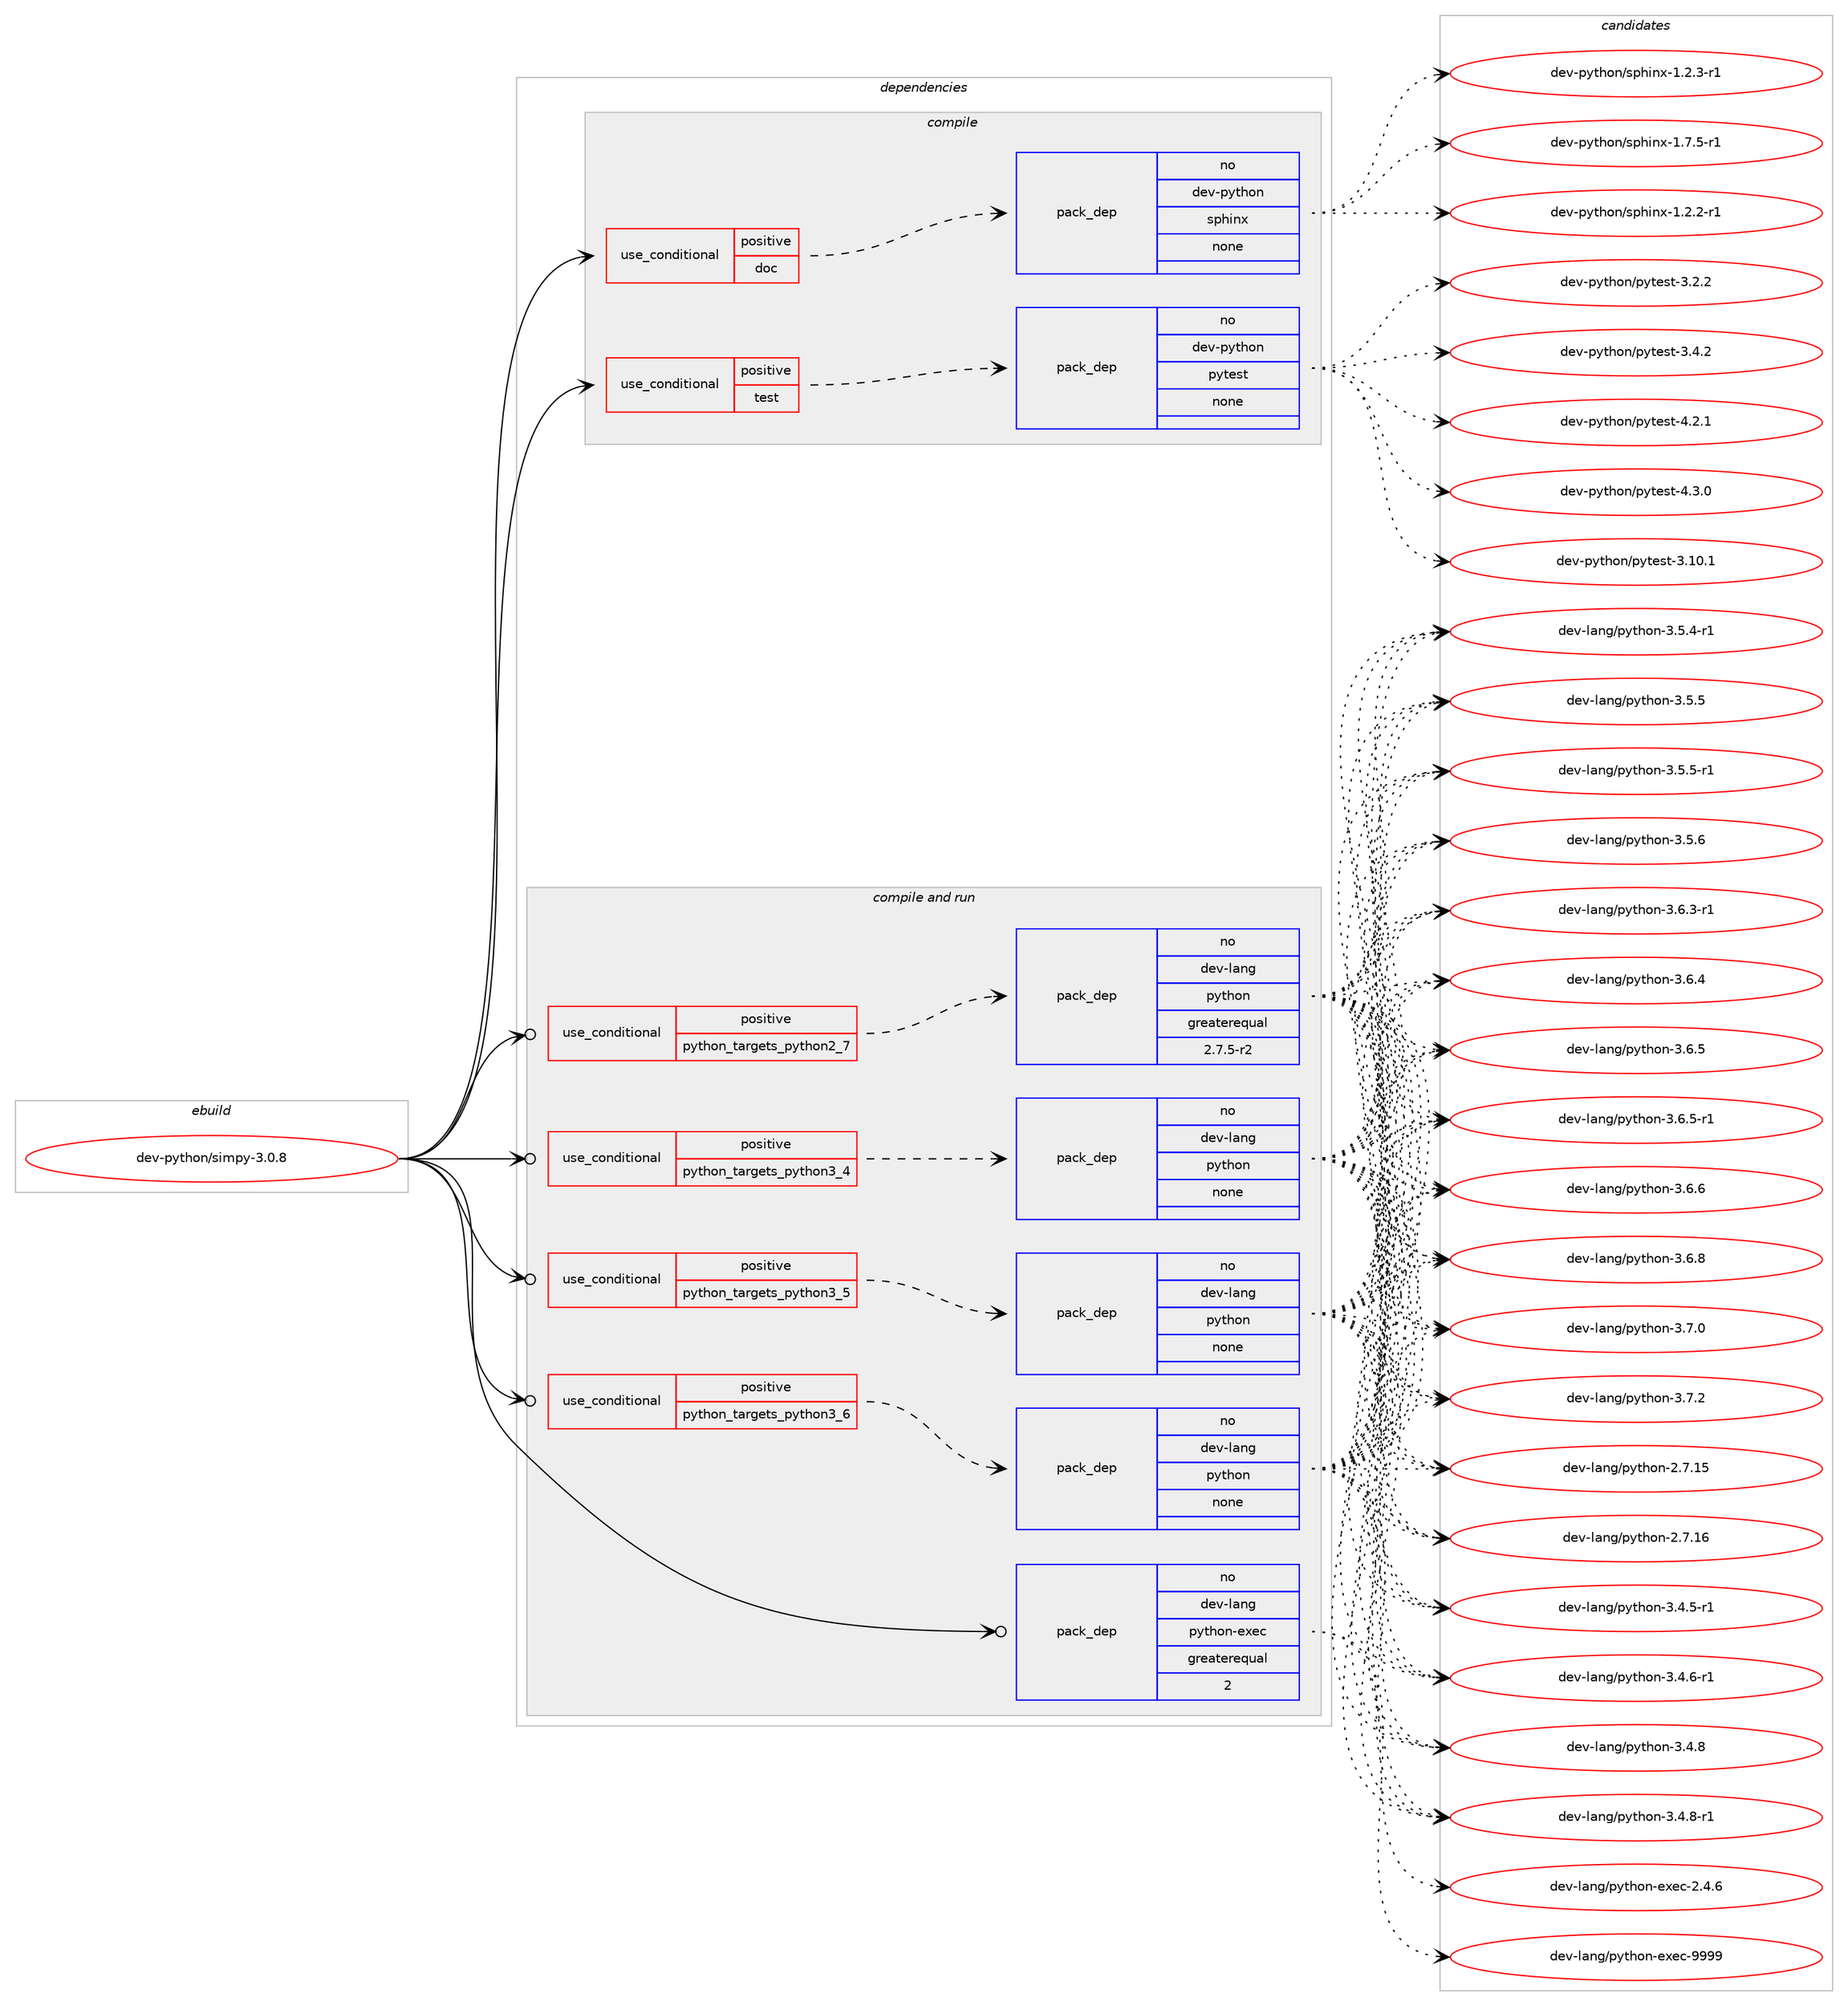 digraph prolog {

# *************
# Graph options
# *************

newrank=true;
concentrate=true;
compound=true;
graph [rankdir=LR,fontname=Helvetica,fontsize=10,ranksep=1.5];#, ranksep=2.5, nodesep=0.2];
edge  [arrowhead=vee];
node  [fontname=Helvetica,fontsize=10];

# **********
# The ebuild
# **********

subgraph cluster_leftcol {
color=gray;
rank=same;
label=<<i>ebuild</i>>;
id [label="dev-python/simpy-3.0.8", color=red, width=4, href="../dev-python/simpy-3.0.8.svg"];
}

# ****************
# The dependencies
# ****************

subgraph cluster_midcol {
color=gray;
label=<<i>dependencies</i>>;
subgraph cluster_compile {
fillcolor="#eeeeee";
style=filled;
label=<<i>compile</i>>;
subgraph cond384631 {
dependency1441257 [label=<<TABLE BORDER="0" CELLBORDER="1" CELLSPACING="0" CELLPADDING="4"><TR><TD ROWSPAN="3" CELLPADDING="10">use_conditional</TD></TR><TR><TD>positive</TD></TR><TR><TD>doc</TD></TR></TABLE>>, shape=none, color=red];
subgraph pack1033264 {
dependency1441258 [label=<<TABLE BORDER="0" CELLBORDER="1" CELLSPACING="0" CELLPADDING="4" WIDTH="220"><TR><TD ROWSPAN="6" CELLPADDING="30">pack_dep</TD></TR><TR><TD WIDTH="110">no</TD></TR><TR><TD>dev-python</TD></TR><TR><TD>sphinx</TD></TR><TR><TD>none</TD></TR><TR><TD></TD></TR></TABLE>>, shape=none, color=blue];
}
dependency1441257:e -> dependency1441258:w [weight=20,style="dashed",arrowhead="vee"];
}
id:e -> dependency1441257:w [weight=20,style="solid",arrowhead="vee"];
subgraph cond384632 {
dependency1441259 [label=<<TABLE BORDER="0" CELLBORDER="1" CELLSPACING="0" CELLPADDING="4"><TR><TD ROWSPAN="3" CELLPADDING="10">use_conditional</TD></TR><TR><TD>positive</TD></TR><TR><TD>test</TD></TR></TABLE>>, shape=none, color=red];
subgraph pack1033265 {
dependency1441260 [label=<<TABLE BORDER="0" CELLBORDER="1" CELLSPACING="0" CELLPADDING="4" WIDTH="220"><TR><TD ROWSPAN="6" CELLPADDING="30">pack_dep</TD></TR><TR><TD WIDTH="110">no</TD></TR><TR><TD>dev-python</TD></TR><TR><TD>pytest</TD></TR><TR><TD>none</TD></TR><TR><TD></TD></TR></TABLE>>, shape=none, color=blue];
}
dependency1441259:e -> dependency1441260:w [weight=20,style="dashed",arrowhead="vee"];
}
id:e -> dependency1441259:w [weight=20,style="solid",arrowhead="vee"];
}
subgraph cluster_compileandrun {
fillcolor="#eeeeee";
style=filled;
label=<<i>compile and run</i>>;
subgraph cond384633 {
dependency1441261 [label=<<TABLE BORDER="0" CELLBORDER="1" CELLSPACING="0" CELLPADDING="4"><TR><TD ROWSPAN="3" CELLPADDING="10">use_conditional</TD></TR><TR><TD>positive</TD></TR><TR><TD>python_targets_python2_7</TD></TR></TABLE>>, shape=none, color=red];
subgraph pack1033266 {
dependency1441262 [label=<<TABLE BORDER="0" CELLBORDER="1" CELLSPACING="0" CELLPADDING="4" WIDTH="220"><TR><TD ROWSPAN="6" CELLPADDING="30">pack_dep</TD></TR><TR><TD WIDTH="110">no</TD></TR><TR><TD>dev-lang</TD></TR><TR><TD>python</TD></TR><TR><TD>greaterequal</TD></TR><TR><TD>2.7.5-r2</TD></TR></TABLE>>, shape=none, color=blue];
}
dependency1441261:e -> dependency1441262:w [weight=20,style="dashed",arrowhead="vee"];
}
id:e -> dependency1441261:w [weight=20,style="solid",arrowhead="odotvee"];
subgraph cond384634 {
dependency1441263 [label=<<TABLE BORDER="0" CELLBORDER="1" CELLSPACING="0" CELLPADDING="4"><TR><TD ROWSPAN="3" CELLPADDING="10">use_conditional</TD></TR><TR><TD>positive</TD></TR><TR><TD>python_targets_python3_4</TD></TR></TABLE>>, shape=none, color=red];
subgraph pack1033267 {
dependency1441264 [label=<<TABLE BORDER="0" CELLBORDER="1" CELLSPACING="0" CELLPADDING="4" WIDTH="220"><TR><TD ROWSPAN="6" CELLPADDING="30">pack_dep</TD></TR><TR><TD WIDTH="110">no</TD></TR><TR><TD>dev-lang</TD></TR><TR><TD>python</TD></TR><TR><TD>none</TD></TR><TR><TD></TD></TR></TABLE>>, shape=none, color=blue];
}
dependency1441263:e -> dependency1441264:w [weight=20,style="dashed",arrowhead="vee"];
}
id:e -> dependency1441263:w [weight=20,style="solid",arrowhead="odotvee"];
subgraph cond384635 {
dependency1441265 [label=<<TABLE BORDER="0" CELLBORDER="1" CELLSPACING="0" CELLPADDING="4"><TR><TD ROWSPAN="3" CELLPADDING="10">use_conditional</TD></TR><TR><TD>positive</TD></TR><TR><TD>python_targets_python3_5</TD></TR></TABLE>>, shape=none, color=red];
subgraph pack1033268 {
dependency1441266 [label=<<TABLE BORDER="0" CELLBORDER="1" CELLSPACING="0" CELLPADDING="4" WIDTH="220"><TR><TD ROWSPAN="6" CELLPADDING="30">pack_dep</TD></TR><TR><TD WIDTH="110">no</TD></TR><TR><TD>dev-lang</TD></TR><TR><TD>python</TD></TR><TR><TD>none</TD></TR><TR><TD></TD></TR></TABLE>>, shape=none, color=blue];
}
dependency1441265:e -> dependency1441266:w [weight=20,style="dashed",arrowhead="vee"];
}
id:e -> dependency1441265:w [weight=20,style="solid",arrowhead="odotvee"];
subgraph cond384636 {
dependency1441267 [label=<<TABLE BORDER="0" CELLBORDER="1" CELLSPACING="0" CELLPADDING="4"><TR><TD ROWSPAN="3" CELLPADDING="10">use_conditional</TD></TR><TR><TD>positive</TD></TR><TR><TD>python_targets_python3_6</TD></TR></TABLE>>, shape=none, color=red];
subgraph pack1033269 {
dependency1441268 [label=<<TABLE BORDER="0" CELLBORDER="1" CELLSPACING="0" CELLPADDING="4" WIDTH="220"><TR><TD ROWSPAN="6" CELLPADDING="30">pack_dep</TD></TR><TR><TD WIDTH="110">no</TD></TR><TR><TD>dev-lang</TD></TR><TR><TD>python</TD></TR><TR><TD>none</TD></TR><TR><TD></TD></TR></TABLE>>, shape=none, color=blue];
}
dependency1441267:e -> dependency1441268:w [weight=20,style="dashed",arrowhead="vee"];
}
id:e -> dependency1441267:w [weight=20,style="solid",arrowhead="odotvee"];
subgraph pack1033270 {
dependency1441269 [label=<<TABLE BORDER="0" CELLBORDER="1" CELLSPACING="0" CELLPADDING="4" WIDTH="220"><TR><TD ROWSPAN="6" CELLPADDING="30">pack_dep</TD></TR><TR><TD WIDTH="110">no</TD></TR><TR><TD>dev-lang</TD></TR><TR><TD>python-exec</TD></TR><TR><TD>greaterequal</TD></TR><TR><TD>2</TD></TR></TABLE>>, shape=none, color=blue];
}
id:e -> dependency1441269:w [weight=20,style="solid",arrowhead="odotvee"];
}
subgraph cluster_run {
fillcolor="#eeeeee";
style=filled;
label=<<i>run</i>>;
}
}

# **************
# The candidates
# **************

subgraph cluster_choices {
rank=same;
color=gray;
label=<<i>candidates</i>>;

subgraph choice1033264 {
color=black;
nodesep=1;
choice10010111845112121116104111110471151121041051101204549465046504511449 [label="dev-python/sphinx-1.2.2-r1", color=red, width=4,href="../dev-python/sphinx-1.2.2-r1.svg"];
choice10010111845112121116104111110471151121041051101204549465046514511449 [label="dev-python/sphinx-1.2.3-r1", color=red, width=4,href="../dev-python/sphinx-1.2.3-r1.svg"];
choice10010111845112121116104111110471151121041051101204549465546534511449 [label="dev-python/sphinx-1.7.5-r1", color=red, width=4,href="../dev-python/sphinx-1.7.5-r1.svg"];
dependency1441258:e -> choice10010111845112121116104111110471151121041051101204549465046504511449:w [style=dotted,weight="100"];
dependency1441258:e -> choice10010111845112121116104111110471151121041051101204549465046514511449:w [style=dotted,weight="100"];
dependency1441258:e -> choice10010111845112121116104111110471151121041051101204549465546534511449:w [style=dotted,weight="100"];
}
subgraph choice1033265 {
color=black;
nodesep=1;
choice100101118451121211161041111104711212111610111511645514649484649 [label="dev-python/pytest-3.10.1", color=red, width=4,href="../dev-python/pytest-3.10.1.svg"];
choice1001011184511212111610411111047112121116101115116455146504650 [label="dev-python/pytest-3.2.2", color=red, width=4,href="../dev-python/pytest-3.2.2.svg"];
choice1001011184511212111610411111047112121116101115116455146524650 [label="dev-python/pytest-3.4.2", color=red, width=4,href="../dev-python/pytest-3.4.2.svg"];
choice1001011184511212111610411111047112121116101115116455246504649 [label="dev-python/pytest-4.2.1", color=red, width=4,href="../dev-python/pytest-4.2.1.svg"];
choice1001011184511212111610411111047112121116101115116455246514648 [label="dev-python/pytest-4.3.0", color=red, width=4,href="../dev-python/pytest-4.3.0.svg"];
dependency1441260:e -> choice100101118451121211161041111104711212111610111511645514649484649:w [style=dotted,weight="100"];
dependency1441260:e -> choice1001011184511212111610411111047112121116101115116455146504650:w [style=dotted,weight="100"];
dependency1441260:e -> choice1001011184511212111610411111047112121116101115116455146524650:w [style=dotted,weight="100"];
dependency1441260:e -> choice1001011184511212111610411111047112121116101115116455246504649:w [style=dotted,weight="100"];
dependency1441260:e -> choice1001011184511212111610411111047112121116101115116455246514648:w [style=dotted,weight="100"];
}
subgraph choice1033266 {
color=black;
nodesep=1;
choice10010111845108971101034711212111610411111045504655464953 [label="dev-lang/python-2.7.15", color=red, width=4,href="../dev-lang/python-2.7.15.svg"];
choice10010111845108971101034711212111610411111045504655464954 [label="dev-lang/python-2.7.16", color=red, width=4,href="../dev-lang/python-2.7.16.svg"];
choice1001011184510897110103471121211161041111104551465246534511449 [label="dev-lang/python-3.4.5-r1", color=red, width=4,href="../dev-lang/python-3.4.5-r1.svg"];
choice1001011184510897110103471121211161041111104551465246544511449 [label="dev-lang/python-3.4.6-r1", color=red, width=4,href="../dev-lang/python-3.4.6-r1.svg"];
choice100101118451089711010347112121116104111110455146524656 [label="dev-lang/python-3.4.8", color=red, width=4,href="../dev-lang/python-3.4.8.svg"];
choice1001011184510897110103471121211161041111104551465246564511449 [label="dev-lang/python-3.4.8-r1", color=red, width=4,href="../dev-lang/python-3.4.8-r1.svg"];
choice1001011184510897110103471121211161041111104551465346524511449 [label="dev-lang/python-3.5.4-r1", color=red, width=4,href="../dev-lang/python-3.5.4-r1.svg"];
choice100101118451089711010347112121116104111110455146534653 [label="dev-lang/python-3.5.5", color=red, width=4,href="../dev-lang/python-3.5.5.svg"];
choice1001011184510897110103471121211161041111104551465346534511449 [label="dev-lang/python-3.5.5-r1", color=red, width=4,href="../dev-lang/python-3.5.5-r1.svg"];
choice100101118451089711010347112121116104111110455146534654 [label="dev-lang/python-3.5.6", color=red, width=4,href="../dev-lang/python-3.5.6.svg"];
choice1001011184510897110103471121211161041111104551465446514511449 [label="dev-lang/python-3.6.3-r1", color=red, width=4,href="../dev-lang/python-3.6.3-r1.svg"];
choice100101118451089711010347112121116104111110455146544652 [label="dev-lang/python-3.6.4", color=red, width=4,href="../dev-lang/python-3.6.4.svg"];
choice100101118451089711010347112121116104111110455146544653 [label="dev-lang/python-3.6.5", color=red, width=4,href="../dev-lang/python-3.6.5.svg"];
choice1001011184510897110103471121211161041111104551465446534511449 [label="dev-lang/python-3.6.5-r1", color=red, width=4,href="../dev-lang/python-3.6.5-r1.svg"];
choice100101118451089711010347112121116104111110455146544654 [label="dev-lang/python-3.6.6", color=red, width=4,href="../dev-lang/python-3.6.6.svg"];
choice100101118451089711010347112121116104111110455146544656 [label="dev-lang/python-3.6.8", color=red, width=4,href="../dev-lang/python-3.6.8.svg"];
choice100101118451089711010347112121116104111110455146554648 [label="dev-lang/python-3.7.0", color=red, width=4,href="../dev-lang/python-3.7.0.svg"];
choice100101118451089711010347112121116104111110455146554650 [label="dev-lang/python-3.7.2", color=red, width=4,href="../dev-lang/python-3.7.2.svg"];
dependency1441262:e -> choice10010111845108971101034711212111610411111045504655464953:w [style=dotted,weight="100"];
dependency1441262:e -> choice10010111845108971101034711212111610411111045504655464954:w [style=dotted,weight="100"];
dependency1441262:e -> choice1001011184510897110103471121211161041111104551465246534511449:w [style=dotted,weight="100"];
dependency1441262:e -> choice1001011184510897110103471121211161041111104551465246544511449:w [style=dotted,weight="100"];
dependency1441262:e -> choice100101118451089711010347112121116104111110455146524656:w [style=dotted,weight="100"];
dependency1441262:e -> choice1001011184510897110103471121211161041111104551465246564511449:w [style=dotted,weight="100"];
dependency1441262:e -> choice1001011184510897110103471121211161041111104551465346524511449:w [style=dotted,weight="100"];
dependency1441262:e -> choice100101118451089711010347112121116104111110455146534653:w [style=dotted,weight="100"];
dependency1441262:e -> choice1001011184510897110103471121211161041111104551465346534511449:w [style=dotted,weight="100"];
dependency1441262:e -> choice100101118451089711010347112121116104111110455146534654:w [style=dotted,weight="100"];
dependency1441262:e -> choice1001011184510897110103471121211161041111104551465446514511449:w [style=dotted,weight="100"];
dependency1441262:e -> choice100101118451089711010347112121116104111110455146544652:w [style=dotted,weight="100"];
dependency1441262:e -> choice100101118451089711010347112121116104111110455146544653:w [style=dotted,weight="100"];
dependency1441262:e -> choice1001011184510897110103471121211161041111104551465446534511449:w [style=dotted,weight="100"];
dependency1441262:e -> choice100101118451089711010347112121116104111110455146544654:w [style=dotted,weight="100"];
dependency1441262:e -> choice100101118451089711010347112121116104111110455146544656:w [style=dotted,weight="100"];
dependency1441262:e -> choice100101118451089711010347112121116104111110455146554648:w [style=dotted,weight="100"];
dependency1441262:e -> choice100101118451089711010347112121116104111110455146554650:w [style=dotted,weight="100"];
}
subgraph choice1033267 {
color=black;
nodesep=1;
choice10010111845108971101034711212111610411111045504655464953 [label="dev-lang/python-2.7.15", color=red, width=4,href="../dev-lang/python-2.7.15.svg"];
choice10010111845108971101034711212111610411111045504655464954 [label="dev-lang/python-2.7.16", color=red, width=4,href="../dev-lang/python-2.7.16.svg"];
choice1001011184510897110103471121211161041111104551465246534511449 [label="dev-lang/python-3.4.5-r1", color=red, width=4,href="../dev-lang/python-3.4.5-r1.svg"];
choice1001011184510897110103471121211161041111104551465246544511449 [label="dev-lang/python-3.4.6-r1", color=red, width=4,href="../dev-lang/python-3.4.6-r1.svg"];
choice100101118451089711010347112121116104111110455146524656 [label="dev-lang/python-3.4.8", color=red, width=4,href="../dev-lang/python-3.4.8.svg"];
choice1001011184510897110103471121211161041111104551465246564511449 [label="dev-lang/python-3.4.8-r1", color=red, width=4,href="../dev-lang/python-3.4.8-r1.svg"];
choice1001011184510897110103471121211161041111104551465346524511449 [label="dev-lang/python-3.5.4-r1", color=red, width=4,href="../dev-lang/python-3.5.4-r1.svg"];
choice100101118451089711010347112121116104111110455146534653 [label="dev-lang/python-3.5.5", color=red, width=4,href="../dev-lang/python-3.5.5.svg"];
choice1001011184510897110103471121211161041111104551465346534511449 [label="dev-lang/python-3.5.5-r1", color=red, width=4,href="../dev-lang/python-3.5.5-r1.svg"];
choice100101118451089711010347112121116104111110455146534654 [label="dev-lang/python-3.5.6", color=red, width=4,href="../dev-lang/python-3.5.6.svg"];
choice1001011184510897110103471121211161041111104551465446514511449 [label="dev-lang/python-3.6.3-r1", color=red, width=4,href="../dev-lang/python-3.6.3-r1.svg"];
choice100101118451089711010347112121116104111110455146544652 [label="dev-lang/python-3.6.4", color=red, width=4,href="../dev-lang/python-3.6.4.svg"];
choice100101118451089711010347112121116104111110455146544653 [label="dev-lang/python-3.6.5", color=red, width=4,href="../dev-lang/python-3.6.5.svg"];
choice1001011184510897110103471121211161041111104551465446534511449 [label="dev-lang/python-3.6.5-r1", color=red, width=4,href="../dev-lang/python-3.6.5-r1.svg"];
choice100101118451089711010347112121116104111110455146544654 [label="dev-lang/python-3.6.6", color=red, width=4,href="../dev-lang/python-3.6.6.svg"];
choice100101118451089711010347112121116104111110455146544656 [label="dev-lang/python-3.6.8", color=red, width=4,href="../dev-lang/python-3.6.8.svg"];
choice100101118451089711010347112121116104111110455146554648 [label="dev-lang/python-3.7.0", color=red, width=4,href="../dev-lang/python-3.7.0.svg"];
choice100101118451089711010347112121116104111110455146554650 [label="dev-lang/python-3.7.2", color=red, width=4,href="../dev-lang/python-3.7.2.svg"];
dependency1441264:e -> choice10010111845108971101034711212111610411111045504655464953:w [style=dotted,weight="100"];
dependency1441264:e -> choice10010111845108971101034711212111610411111045504655464954:w [style=dotted,weight="100"];
dependency1441264:e -> choice1001011184510897110103471121211161041111104551465246534511449:w [style=dotted,weight="100"];
dependency1441264:e -> choice1001011184510897110103471121211161041111104551465246544511449:w [style=dotted,weight="100"];
dependency1441264:e -> choice100101118451089711010347112121116104111110455146524656:w [style=dotted,weight="100"];
dependency1441264:e -> choice1001011184510897110103471121211161041111104551465246564511449:w [style=dotted,weight="100"];
dependency1441264:e -> choice1001011184510897110103471121211161041111104551465346524511449:w [style=dotted,weight="100"];
dependency1441264:e -> choice100101118451089711010347112121116104111110455146534653:w [style=dotted,weight="100"];
dependency1441264:e -> choice1001011184510897110103471121211161041111104551465346534511449:w [style=dotted,weight="100"];
dependency1441264:e -> choice100101118451089711010347112121116104111110455146534654:w [style=dotted,weight="100"];
dependency1441264:e -> choice1001011184510897110103471121211161041111104551465446514511449:w [style=dotted,weight="100"];
dependency1441264:e -> choice100101118451089711010347112121116104111110455146544652:w [style=dotted,weight="100"];
dependency1441264:e -> choice100101118451089711010347112121116104111110455146544653:w [style=dotted,weight="100"];
dependency1441264:e -> choice1001011184510897110103471121211161041111104551465446534511449:w [style=dotted,weight="100"];
dependency1441264:e -> choice100101118451089711010347112121116104111110455146544654:w [style=dotted,weight="100"];
dependency1441264:e -> choice100101118451089711010347112121116104111110455146544656:w [style=dotted,weight="100"];
dependency1441264:e -> choice100101118451089711010347112121116104111110455146554648:w [style=dotted,weight="100"];
dependency1441264:e -> choice100101118451089711010347112121116104111110455146554650:w [style=dotted,weight="100"];
}
subgraph choice1033268 {
color=black;
nodesep=1;
choice10010111845108971101034711212111610411111045504655464953 [label="dev-lang/python-2.7.15", color=red, width=4,href="../dev-lang/python-2.7.15.svg"];
choice10010111845108971101034711212111610411111045504655464954 [label="dev-lang/python-2.7.16", color=red, width=4,href="../dev-lang/python-2.7.16.svg"];
choice1001011184510897110103471121211161041111104551465246534511449 [label="dev-lang/python-3.4.5-r1", color=red, width=4,href="../dev-lang/python-3.4.5-r1.svg"];
choice1001011184510897110103471121211161041111104551465246544511449 [label="dev-lang/python-3.4.6-r1", color=red, width=4,href="../dev-lang/python-3.4.6-r1.svg"];
choice100101118451089711010347112121116104111110455146524656 [label="dev-lang/python-3.4.8", color=red, width=4,href="../dev-lang/python-3.4.8.svg"];
choice1001011184510897110103471121211161041111104551465246564511449 [label="dev-lang/python-3.4.8-r1", color=red, width=4,href="../dev-lang/python-3.4.8-r1.svg"];
choice1001011184510897110103471121211161041111104551465346524511449 [label="dev-lang/python-3.5.4-r1", color=red, width=4,href="../dev-lang/python-3.5.4-r1.svg"];
choice100101118451089711010347112121116104111110455146534653 [label="dev-lang/python-3.5.5", color=red, width=4,href="../dev-lang/python-3.5.5.svg"];
choice1001011184510897110103471121211161041111104551465346534511449 [label="dev-lang/python-3.5.5-r1", color=red, width=4,href="../dev-lang/python-3.5.5-r1.svg"];
choice100101118451089711010347112121116104111110455146534654 [label="dev-lang/python-3.5.6", color=red, width=4,href="../dev-lang/python-3.5.6.svg"];
choice1001011184510897110103471121211161041111104551465446514511449 [label="dev-lang/python-3.6.3-r1", color=red, width=4,href="../dev-lang/python-3.6.3-r1.svg"];
choice100101118451089711010347112121116104111110455146544652 [label="dev-lang/python-3.6.4", color=red, width=4,href="../dev-lang/python-3.6.4.svg"];
choice100101118451089711010347112121116104111110455146544653 [label="dev-lang/python-3.6.5", color=red, width=4,href="../dev-lang/python-3.6.5.svg"];
choice1001011184510897110103471121211161041111104551465446534511449 [label="dev-lang/python-3.6.5-r1", color=red, width=4,href="../dev-lang/python-3.6.5-r1.svg"];
choice100101118451089711010347112121116104111110455146544654 [label="dev-lang/python-3.6.6", color=red, width=4,href="../dev-lang/python-3.6.6.svg"];
choice100101118451089711010347112121116104111110455146544656 [label="dev-lang/python-3.6.8", color=red, width=4,href="../dev-lang/python-3.6.8.svg"];
choice100101118451089711010347112121116104111110455146554648 [label="dev-lang/python-3.7.0", color=red, width=4,href="../dev-lang/python-3.7.0.svg"];
choice100101118451089711010347112121116104111110455146554650 [label="dev-lang/python-3.7.2", color=red, width=4,href="../dev-lang/python-3.7.2.svg"];
dependency1441266:e -> choice10010111845108971101034711212111610411111045504655464953:w [style=dotted,weight="100"];
dependency1441266:e -> choice10010111845108971101034711212111610411111045504655464954:w [style=dotted,weight="100"];
dependency1441266:e -> choice1001011184510897110103471121211161041111104551465246534511449:w [style=dotted,weight="100"];
dependency1441266:e -> choice1001011184510897110103471121211161041111104551465246544511449:w [style=dotted,weight="100"];
dependency1441266:e -> choice100101118451089711010347112121116104111110455146524656:w [style=dotted,weight="100"];
dependency1441266:e -> choice1001011184510897110103471121211161041111104551465246564511449:w [style=dotted,weight="100"];
dependency1441266:e -> choice1001011184510897110103471121211161041111104551465346524511449:w [style=dotted,weight="100"];
dependency1441266:e -> choice100101118451089711010347112121116104111110455146534653:w [style=dotted,weight="100"];
dependency1441266:e -> choice1001011184510897110103471121211161041111104551465346534511449:w [style=dotted,weight="100"];
dependency1441266:e -> choice100101118451089711010347112121116104111110455146534654:w [style=dotted,weight="100"];
dependency1441266:e -> choice1001011184510897110103471121211161041111104551465446514511449:w [style=dotted,weight="100"];
dependency1441266:e -> choice100101118451089711010347112121116104111110455146544652:w [style=dotted,weight="100"];
dependency1441266:e -> choice100101118451089711010347112121116104111110455146544653:w [style=dotted,weight="100"];
dependency1441266:e -> choice1001011184510897110103471121211161041111104551465446534511449:w [style=dotted,weight="100"];
dependency1441266:e -> choice100101118451089711010347112121116104111110455146544654:w [style=dotted,weight="100"];
dependency1441266:e -> choice100101118451089711010347112121116104111110455146544656:w [style=dotted,weight="100"];
dependency1441266:e -> choice100101118451089711010347112121116104111110455146554648:w [style=dotted,weight="100"];
dependency1441266:e -> choice100101118451089711010347112121116104111110455146554650:w [style=dotted,weight="100"];
}
subgraph choice1033269 {
color=black;
nodesep=1;
choice10010111845108971101034711212111610411111045504655464953 [label="dev-lang/python-2.7.15", color=red, width=4,href="../dev-lang/python-2.7.15.svg"];
choice10010111845108971101034711212111610411111045504655464954 [label="dev-lang/python-2.7.16", color=red, width=4,href="../dev-lang/python-2.7.16.svg"];
choice1001011184510897110103471121211161041111104551465246534511449 [label="dev-lang/python-3.4.5-r1", color=red, width=4,href="../dev-lang/python-3.4.5-r1.svg"];
choice1001011184510897110103471121211161041111104551465246544511449 [label="dev-lang/python-3.4.6-r1", color=red, width=4,href="../dev-lang/python-3.4.6-r1.svg"];
choice100101118451089711010347112121116104111110455146524656 [label="dev-lang/python-3.4.8", color=red, width=4,href="../dev-lang/python-3.4.8.svg"];
choice1001011184510897110103471121211161041111104551465246564511449 [label="dev-lang/python-3.4.8-r1", color=red, width=4,href="../dev-lang/python-3.4.8-r1.svg"];
choice1001011184510897110103471121211161041111104551465346524511449 [label="dev-lang/python-3.5.4-r1", color=red, width=4,href="../dev-lang/python-3.5.4-r1.svg"];
choice100101118451089711010347112121116104111110455146534653 [label="dev-lang/python-3.5.5", color=red, width=4,href="../dev-lang/python-3.5.5.svg"];
choice1001011184510897110103471121211161041111104551465346534511449 [label="dev-lang/python-3.5.5-r1", color=red, width=4,href="../dev-lang/python-3.5.5-r1.svg"];
choice100101118451089711010347112121116104111110455146534654 [label="dev-lang/python-3.5.6", color=red, width=4,href="../dev-lang/python-3.5.6.svg"];
choice1001011184510897110103471121211161041111104551465446514511449 [label="dev-lang/python-3.6.3-r1", color=red, width=4,href="../dev-lang/python-3.6.3-r1.svg"];
choice100101118451089711010347112121116104111110455146544652 [label="dev-lang/python-3.6.4", color=red, width=4,href="../dev-lang/python-3.6.4.svg"];
choice100101118451089711010347112121116104111110455146544653 [label="dev-lang/python-3.6.5", color=red, width=4,href="../dev-lang/python-3.6.5.svg"];
choice1001011184510897110103471121211161041111104551465446534511449 [label="dev-lang/python-3.6.5-r1", color=red, width=4,href="../dev-lang/python-3.6.5-r1.svg"];
choice100101118451089711010347112121116104111110455146544654 [label="dev-lang/python-3.6.6", color=red, width=4,href="../dev-lang/python-3.6.6.svg"];
choice100101118451089711010347112121116104111110455146544656 [label="dev-lang/python-3.6.8", color=red, width=4,href="../dev-lang/python-3.6.8.svg"];
choice100101118451089711010347112121116104111110455146554648 [label="dev-lang/python-3.7.0", color=red, width=4,href="../dev-lang/python-3.7.0.svg"];
choice100101118451089711010347112121116104111110455146554650 [label="dev-lang/python-3.7.2", color=red, width=4,href="../dev-lang/python-3.7.2.svg"];
dependency1441268:e -> choice10010111845108971101034711212111610411111045504655464953:w [style=dotted,weight="100"];
dependency1441268:e -> choice10010111845108971101034711212111610411111045504655464954:w [style=dotted,weight="100"];
dependency1441268:e -> choice1001011184510897110103471121211161041111104551465246534511449:w [style=dotted,weight="100"];
dependency1441268:e -> choice1001011184510897110103471121211161041111104551465246544511449:w [style=dotted,weight="100"];
dependency1441268:e -> choice100101118451089711010347112121116104111110455146524656:w [style=dotted,weight="100"];
dependency1441268:e -> choice1001011184510897110103471121211161041111104551465246564511449:w [style=dotted,weight="100"];
dependency1441268:e -> choice1001011184510897110103471121211161041111104551465346524511449:w [style=dotted,weight="100"];
dependency1441268:e -> choice100101118451089711010347112121116104111110455146534653:w [style=dotted,weight="100"];
dependency1441268:e -> choice1001011184510897110103471121211161041111104551465346534511449:w [style=dotted,weight="100"];
dependency1441268:e -> choice100101118451089711010347112121116104111110455146534654:w [style=dotted,weight="100"];
dependency1441268:e -> choice1001011184510897110103471121211161041111104551465446514511449:w [style=dotted,weight="100"];
dependency1441268:e -> choice100101118451089711010347112121116104111110455146544652:w [style=dotted,weight="100"];
dependency1441268:e -> choice100101118451089711010347112121116104111110455146544653:w [style=dotted,weight="100"];
dependency1441268:e -> choice1001011184510897110103471121211161041111104551465446534511449:w [style=dotted,weight="100"];
dependency1441268:e -> choice100101118451089711010347112121116104111110455146544654:w [style=dotted,weight="100"];
dependency1441268:e -> choice100101118451089711010347112121116104111110455146544656:w [style=dotted,weight="100"];
dependency1441268:e -> choice100101118451089711010347112121116104111110455146554648:w [style=dotted,weight="100"];
dependency1441268:e -> choice100101118451089711010347112121116104111110455146554650:w [style=dotted,weight="100"];
}
subgraph choice1033270 {
color=black;
nodesep=1;
choice1001011184510897110103471121211161041111104510112010199455046524654 [label="dev-lang/python-exec-2.4.6", color=red, width=4,href="../dev-lang/python-exec-2.4.6.svg"];
choice10010111845108971101034711212111610411111045101120101994557575757 [label="dev-lang/python-exec-9999", color=red, width=4,href="../dev-lang/python-exec-9999.svg"];
dependency1441269:e -> choice1001011184510897110103471121211161041111104510112010199455046524654:w [style=dotted,weight="100"];
dependency1441269:e -> choice10010111845108971101034711212111610411111045101120101994557575757:w [style=dotted,weight="100"];
}
}

}
